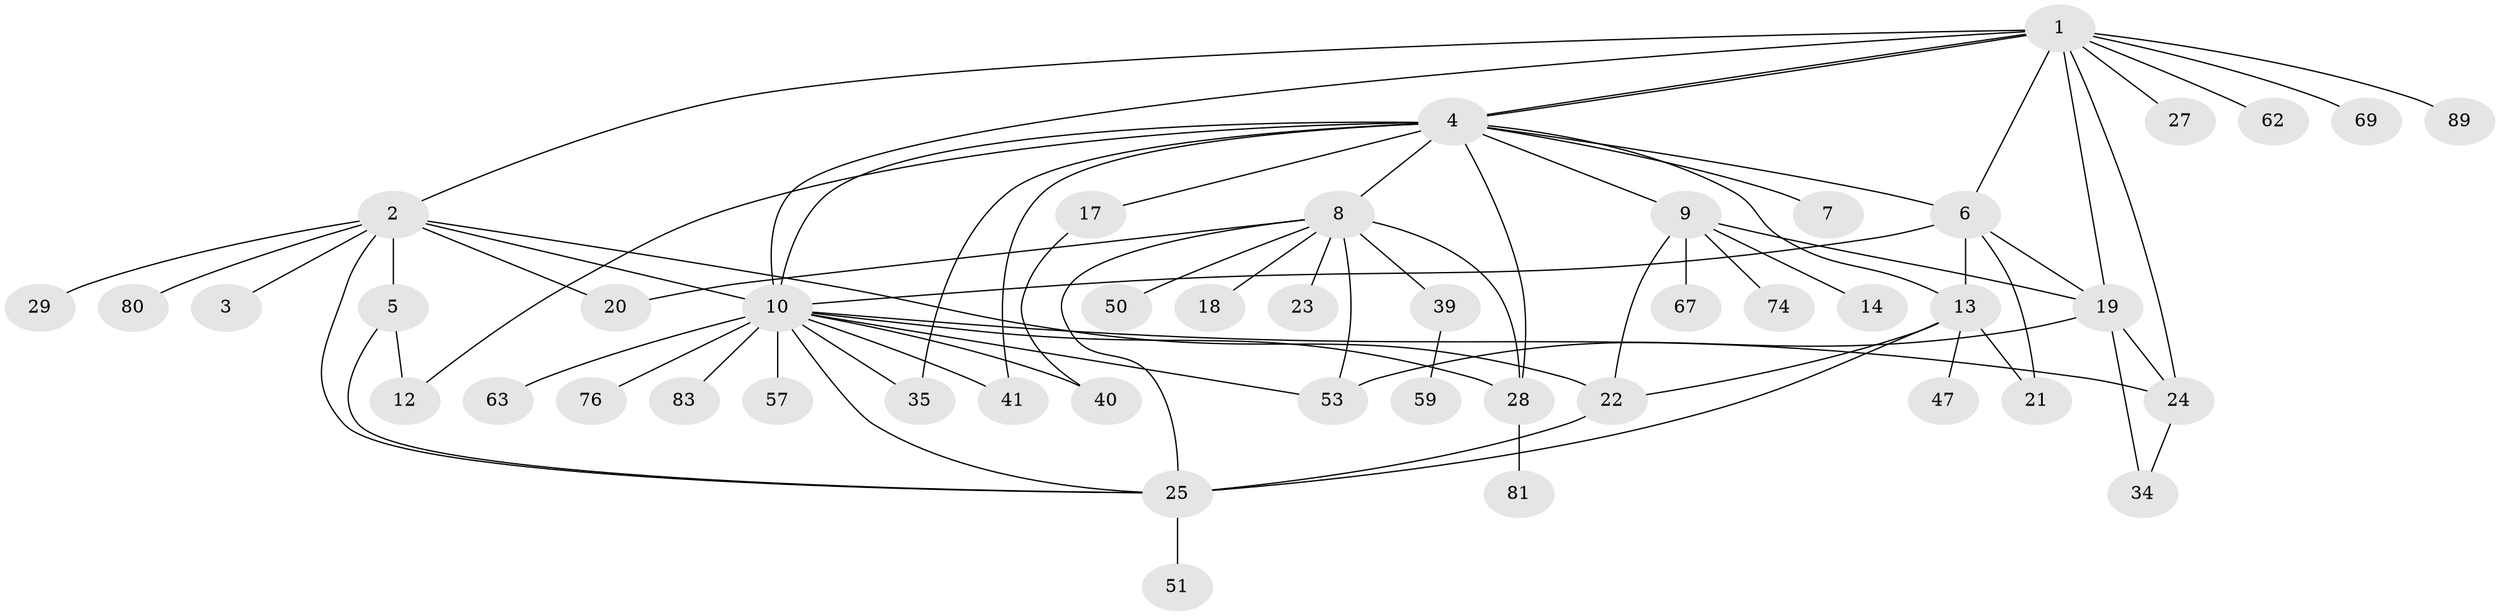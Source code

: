 // original degree distribution, {11: 0.010752688172043012, 9: 0.03225806451612903, 1: 0.46236559139784944, 17: 0.010752688172043012, 2: 0.25806451612903225, 10: 0.010752688172043012, 7: 0.03225806451612903, 18: 0.010752688172043012, 5: 0.010752688172043012, 6: 0.010752688172043012, 3: 0.10752688172043011, 4: 0.043010752688172046}
// Generated by graph-tools (version 1.1) at 2025/14/03/09/25 04:14:42]
// undirected, 46 vertices, 73 edges
graph export_dot {
graph [start="1"]
  node [color=gray90,style=filled];
  1;
  2;
  3;
  4 [super="+56+42+11+45"];
  5 [super="+71"];
  6 [super="+60+86+66+55+44"];
  7 [super="+16"];
  8 [super="+65+15"];
  9 [super="+38"];
  10 [super="+36+48"];
  12;
  13 [super="+49+30"];
  14;
  17;
  18;
  19 [super="+26"];
  20 [super="+77"];
  21;
  22 [super="+54+68+82"];
  23;
  24 [super="+75"];
  25 [super="+92+32"];
  27;
  28;
  29;
  34;
  35;
  39;
  40 [super="+87"];
  41 [super="+58"];
  47;
  50;
  51;
  53;
  57;
  59;
  62;
  63;
  67;
  69;
  74;
  76;
  80;
  81;
  83;
  89;
  1 -- 2;
  1 -- 4;
  1 -- 4;
  1 -- 6;
  1 -- 10;
  1 -- 19;
  1 -- 27;
  1 -- 62;
  1 -- 69;
  1 -- 89;
  1 -- 24;
  2 -- 3;
  2 -- 5;
  2 -- 10;
  2 -- 20;
  2 -- 29;
  2 -- 80;
  2 -- 22;
  2 -- 25;
  4 -- 6 [weight=2];
  4 -- 7;
  4 -- 8 [weight=2];
  4 -- 9;
  4 -- 10 [weight=2];
  4 -- 12;
  4 -- 17;
  4 -- 28;
  4 -- 13;
  4 -- 41;
  4 -- 35;
  5 -- 12;
  5 -- 25;
  6 -- 13;
  6 -- 19 [weight=2];
  6 -- 21;
  6 -- 10 [weight=2];
  8 -- 50;
  8 -- 53;
  8 -- 20;
  8 -- 25;
  8 -- 18;
  8 -- 23;
  8 -- 39;
  8 -- 28;
  9 -- 14;
  9 -- 22;
  9 -- 67;
  9 -- 74;
  9 -- 19;
  10 -- 24;
  10 -- 25;
  10 -- 28;
  10 -- 35;
  10 -- 41;
  10 -- 53;
  10 -- 57;
  10 -- 63;
  10 -- 76;
  10 -- 83;
  10 -- 40;
  13 -- 21;
  13 -- 22;
  13 -- 25;
  13 -- 47;
  17 -- 40;
  19 -- 34;
  19 -- 53;
  19 -- 24;
  22 -- 25 [weight=2];
  24 -- 34;
  25 -- 51;
  28 -- 81;
  39 -- 59;
}
